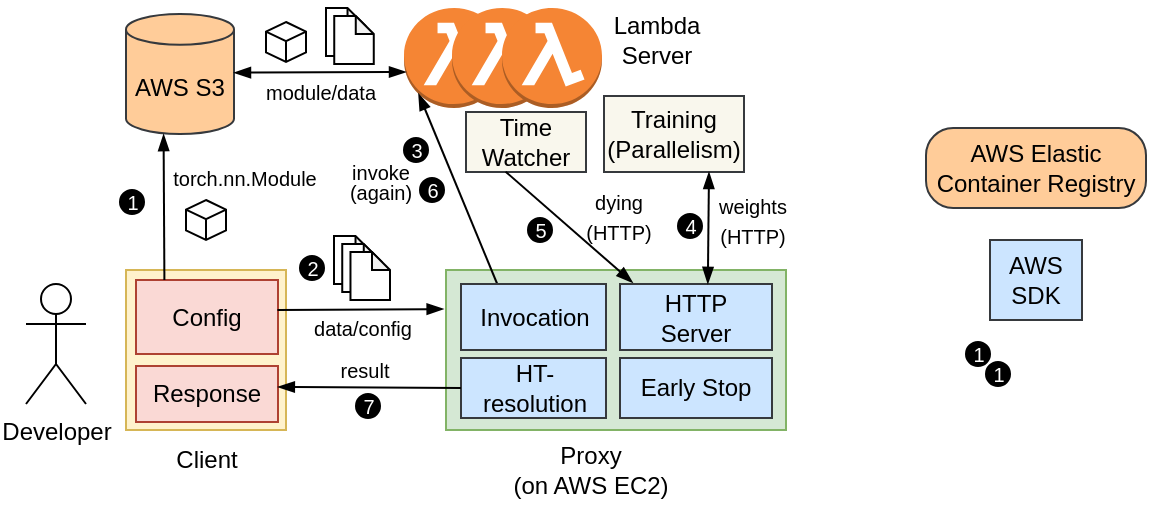 <mxfile version="21.6.1" type="device">
  <diagram name="第 1 页" id="vYGmFmP2Lva24OXTDVVa">
    <mxGraphModel dx="481" dy="329" grid="1" gridSize="10" guides="1" tooltips="1" connect="1" arrows="1" fold="1" page="1" pageScale="1" pageWidth="827" pageHeight="1169" math="0" shadow="0">
      <root>
        <mxCell id="0" />
        <mxCell id="1" parent="0" />
        <mxCell id="0ty1MtPIsn8DT-ruyWdK-3" value="AWS Elastic Container Registry" style="rounded=1;whiteSpace=wrap;html=1;fillColor=#ffcc99;strokeColor=#36393d;arcSize=34;" parent="1" vertex="1">
          <mxGeometry x="600" y="169" width="110" height="40" as="geometry" />
        </mxCell>
        <mxCell id="0ty1MtPIsn8DT-ruyWdK-4" value="AWS S3" style="shape=cylinder3;whiteSpace=wrap;html=1;boundedLbl=1;backgroundOutline=1;size=7.692;fillColor=#ffcc99;strokeColor=#36393d;" parent="1" vertex="1">
          <mxGeometry x="200" y="112" width="54" height="60" as="geometry" />
        </mxCell>
        <mxCell id="0ty1MtPIsn8DT-ruyWdK-6" value="" style="outlineConnect=0;dashed=0;verticalLabelPosition=bottom;verticalAlign=top;align=center;html=1;shape=mxgraph.aws3.lambda_function;fillColor=#F58534;gradientColor=none;" parent="1" vertex="1">
          <mxGeometry x="339" y="109" width="50" height="50" as="geometry" />
        </mxCell>
        <mxCell id="0ty1MtPIsn8DT-ruyWdK-8" value="" style="rounded=0;whiteSpace=wrap;html=1;fillColor=#fff2cc;strokeColor=#d6b656;" parent="1" vertex="1">
          <mxGeometry x="200" y="240" width="80" height="80" as="geometry" />
        </mxCell>
        <mxCell id="0ty1MtPIsn8DT-ruyWdK-1" value="AWS SDK" style="rounded=0;whiteSpace=wrap;html=1;fillColor=#cce5ff;strokeColor=#36393d;" parent="1" vertex="1">
          <mxGeometry x="632" y="225" width="46" height="40" as="geometry" />
        </mxCell>
        <mxCell id="0ty1MtPIsn8DT-ruyWdK-10" value="Developer" style="shape=umlActor;verticalLabelPosition=bottom;verticalAlign=top;html=1;outlineConnect=0;" parent="1" vertex="1">
          <mxGeometry x="150" y="247" width="30" height="60" as="geometry" />
        </mxCell>
        <mxCell id="0ty1MtPIsn8DT-ruyWdK-14" value="&lt;font style=&quot;font-size: 10px;&quot;&gt;torch.nn.Module&lt;/font&gt;" style="text;html=1;align=center;verticalAlign=middle;resizable=0;points=[];autosize=1;strokeColor=none;fillColor=none;rotation=0;" parent="1" vertex="1">
          <mxGeometry x="209" y="179" width="100" height="30" as="geometry" />
        </mxCell>
        <mxCell id="0ty1MtPIsn8DT-ruyWdK-17" value="Client" style="text;html=1;align=center;verticalAlign=middle;resizable=0;points=[];autosize=1;strokeColor=none;fillColor=none;" parent="1" vertex="1">
          <mxGeometry x="215" y="320" width="50" height="30" as="geometry" />
        </mxCell>
        <mxCell id="0ty1MtPIsn8DT-ruyWdK-22" value="" style="group" parent="1" vertex="1" connectable="0">
          <mxGeometry x="304" y="223" width="28" height="32" as="geometry" />
        </mxCell>
        <mxCell id="0ty1MtPIsn8DT-ruyWdK-18" value="" style="shape=note;whiteSpace=wrap;html=1;backgroundOutline=1;darkOpacity=0.05;size=9;" parent="0ty1MtPIsn8DT-ruyWdK-22" vertex="1">
          <mxGeometry width="19.765" height="24" as="geometry" />
        </mxCell>
        <mxCell id="0ty1MtPIsn8DT-ruyWdK-19" value="" style="shape=note;whiteSpace=wrap;html=1;backgroundOutline=1;darkOpacity=0.05;size=9;" parent="0ty1MtPIsn8DT-ruyWdK-22" vertex="1">
          <mxGeometry x="4.118" y="4" width="19.765" height="24" as="geometry" />
        </mxCell>
        <mxCell id="0ty1MtPIsn8DT-ruyWdK-20" value="" style="shape=note;whiteSpace=wrap;html=1;backgroundOutline=1;darkOpacity=0.05;size=9;" parent="0ty1MtPIsn8DT-ruyWdK-22" vertex="1">
          <mxGeometry x="8.235" y="8" width="19.765" height="24" as="geometry" />
        </mxCell>
        <mxCell id="0ty1MtPIsn8DT-ruyWdK-23" value="&lt;font style=&quot;font-size: 10px;&quot;&gt;data/config&lt;/font&gt;" style="text;html=1;align=center;verticalAlign=middle;resizable=0;points=[];autosize=1;strokeColor=none;fillColor=none;" parent="1" vertex="1">
          <mxGeometry x="283" y="254" width="70" height="30" as="geometry" />
        </mxCell>
        <mxCell id="0ty1MtPIsn8DT-ruyWdK-25" value="Config" style="rounded=0;whiteSpace=wrap;html=1;fillColor=#fad9d5;strokeColor=#ae4132;" parent="1" vertex="1">
          <mxGeometry x="205" y="245" width="71" height="37" as="geometry" />
        </mxCell>
        <mxCell id="vOYcjfGLHSD7jjnJ-SRt-3" value="" style="endArrow=blockThin;html=1;rounded=0;exitX=0.2;exitY=0;exitDx=0;exitDy=0;exitPerimeter=0;entryX=0.348;entryY=1.001;entryDx=0;entryDy=0;entryPerimeter=0;endFill=1;" parent="1" source="0ty1MtPIsn8DT-ruyWdK-25" target="0ty1MtPIsn8DT-ruyWdK-4" edge="1">
          <mxGeometry width="50" height="50" relative="1" as="geometry">
            <mxPoint x="219.71" y="236" as="sourcePoint" />
            <mxPoint x="220" y="171" as="targetPoint" />
          </mxGeometry>
        </mxCell>
        <mxCell id="vOYcjfGLHSD7jjnJ-SRt-5" value="" style="endArrow=blockThin;startArrow=blockThin;html=1;rounded=0;exitX=0.973;exitY=0.444;exitDx=0;exitDy=0;exitPerimeter=0;endFill=1;startFill=1;" parent="1" edge="1">
          <mxGeometry width="50" height="50" relative="1" as="geometry">
            <mxPoint x="254.002" y="141.32" as="sourcePoint" />
            <mxPoint x="340" y="141" as="targetPoint" />
          </mxGeometry>
        </mxCell>
        <mxCell id="vOYcjfGLHSD7jjnJ-SRt-11" value="" style="html=1;shape=mxgraph.basic.isocube;isoAngle=15;" parent="1" vertex="1">
          <mxGeometry x="270" y="116" width="20" height="20" as="geometry" />
        </mxCell>
        <mxCell id="vOYcjfGLHSD7jjnJ-SRt-12" value="" style="group" parent="1" vertex="1" connectable="0">
          <mxGeometry x="300" y="109" width="28" height="32" as="geometry" />
        </mxCell>
        <mxCell id="vOYcjfGLHSD7jjnJ-SRt-13" value="" style="shape=note;whiteSpace=wrap;html=1;backgroundOutline=1;darkOpacity=0.05;size=9;" parent="vOYcjfGLHSD7jjnJ-SRt-12" vertex="1">
          <mxGeometry width="19.765" height="24" as="geometry" />
        </mxCell>
        <mxCell id="vOYcjfGLHSD7jjnJ-SRt-14" value="" style="shape=note;whiteSpace=wrap;html=1;backgroundOutline=1;darkOpacity=0.05;size=9;" parent="vOYcjfGLHSD7jjnJ-SRt-12" vertex="1">
          <mxGeometry x="4.118" y="4" width="19.765" height="24" as="geometry" />
        </mxCell>
        <mxCell id="vOYcjfGLHSD7jjnJ-SRt-23" value="" style="endArrow=blockThin;html=1;rounded=0;exitX=0.996;exitY=0.406;exitDx=0;exitDy=0;entryX=-0.007;entryY=0.244;entryDx=0;entryDy=0;exitPerimeter=0;endFill=1;entryPerimeter=0;" parent="1" source="0ty1MtPIsn8DT-ruyWdK-25" target="vOYcjfGLHSD7jjnJ-SRt-28" edge="1">
          <mxGeometry width="50" height="50" relative="1" as="geometry">
            <mxPoint x="300" y="300" as="sourcePoint" />
            <mxPoint x="360" y="257" as="targetPoint" />
          </mxGeometry>
        </mxCell>
        <mxCell id="vOYcjfGLHSD7jjnJ-SRt-24" value="Proxy&lt;br&gt;(on AWS EC2)" style="text;html=1;align=center;verticalAlign=middle;resizable=0;points=[];autosize=1;strokeColor=none;fillColor=none;" parent="1" vertex="1">
          <mxGeometry x="382" y="320" width="100" height="40" as="geometry" />
        </mxCell>
        <mxCell id="vOYcjfGLHSD7jjnJ-SRt-25" value="" style="outlineConnect=0;dashed=0;verticalLabelPosition=bottom;verticalAlign=top;align=center;html=1;shape=mxgraph.aws3.lambda_function;fillColor=#F58534;gradientColor=none;" parent="1" vertex="1">
          <mxGeometry x="363" y="109" width="50" height="50" as="geometry" />
        </mxCell>
        <mxCell id="vOYcjfGLHSD7jjnJ-SRt-26" value="" style="outlineConnect=0;dashed=0;verticalLabelPosition=bottom;verticalAlign=top;align=center;html=1;shape=mxgraph.aws3.lambda_function;fillColor=#F58534;gradientColor=none;" parent="1" vertex="1">
          <mxGeometry x="388" y="109" width="50" height="50" as="geometry" />
        </mxCell>
        <mxCell id="vOYcjfGLHSD7jjnJ-SRt-28" value="" style="rounded=0;whiteSpace=wrap;html=1;fillColor=#d5e8d4;strokeColor=#82b366;" parent="1" vertex="1">
          <mxGeometry x="360" y="240" width="170" height="80" as="geometry" />
        </mxCell>
        <mxCell id="vOYcjfGLHSD7jjnJ-SRt-27" value="HTTP&lt;br&gt;Server" style="rounded=0;whiteSpace=wrap;html=1;fillColor=#cce5ff;strokeColor=#36393d;" parent="1" vertex="1">
          <mxGeometry x="447" y="247" width="76" height="33" as="geometry" />
        </mxCell>
        <mxCell id="vOYcjfGLHSD7jjnJ-SRt-30" value="Time Watcher" style="rounded=0;whiteSpace=wrap;html=1;fillColor=#f9f7ed;strokeColor=#36393d;" parent="1" vertex="1">
          <mxGeometry x="370" y="161" width="60" height="30" as="geometry" />
        </mxCell>
        <mxCell id="vOYcjfGLHSD7jjnJ-SRt-31" value="Training&lt;br&gt;(Parallelism)" style="rounded=0;whiteSpace=wrap;html=1;fillColor=#f9f7ed;strokeColor=#36393d;" parent="1" vertex="1">
          <mxGeometry x="439" y="153" width="70" height="38" as="geometry" />
        </mxCell>
        <mxCell id="vOYcjfGLHSD7jjnJ-SRt-33" value="" style="endArrow=blockThin;startArrow=blockThin;html=1;rounded=0;entryX=0.75;entryY=1;entryDx=0;entryDy=0;endFill=1;startFill=1;exitX=0.578;exitY=-0.002;exitDx=0;exitDy=0;exitPerimeter=0;" parent="1" source="vOYcjfGLHSD7jjnJ-SRt-27" target="vOYcjfGLHSD7jjnJ-SRt-31" edge="1">
          <mxGeometry width="50" height="50" relative="1" as="geometry">
            <mxPoint x="492" y="240" as="sourcePoint" />
            <mxPoint x="477.71" y="179" as="targetPoint" />
          </mxGeometry>
        </mxCell>
        <mxCell id="neycpDrNxqpwpsXbRo6l-1" style="rounded=0;orthogonalLoop=1;jettySize=auto;html=1;exitX=0.25;exitY=0;exitDx=0;exitDy=0;entryX=0.145;entryY=0.855;entryDx=0;entryDy=0;entryPerimeter=0;endArrow=blockThin;endFill=1;" parent="1" source="vOYcjfGLHSD7jjnJ-SRt-34" target="0ty1MtPIsn8DT-ruyWdK-6" edge="1">
          <mxGeometry relative="1" as="geometry">
            <mxPoint x="375.625" y="247" as="sourcePoint" />
            <mxPoint x="359" y="159" as="targetPoint" />
          </mxGeometry>
        </mxCell>
        <mxCell id="vOYcjfGLHSD7jjnJ-SRt-34" value="Invocation" style="rounded=0;whiteSpace=wrap;html=1;fillColor=#cce5ff;strokeColor=#36393d;" parent="1" vertex="1">
          <mxGeometry x="367.5" y="247" width="72.5" height="33" as="geometry" />
        </mxCell>
        <mxCell id="vOYcjfGLHSD7jjnJ-SRt-39" value="&lt;p style=&quot;line-height: 80%;&quot;&gt;&lt;font style=&quot;font-size: 10px;&quot;&gt;invoke&lt;br&gt;(again)&lt;/font&gt;&lt;/p&gt;" style="text;html=1;align=center;verticalAlign=middle;resizable=0;points=[];autosize=1;strokeColor=none;fillColor=none;rotation=0;" parent="1" vertex="1">
          <mxGeometry x="302" y="166" width="50" height="60" as="geometry" />
        </mxCell>
        <mxCell id="vOYcjfGLHSD7jjnJ-SRt-40" value="HT-resolution" style="rounded=0;whiteSpace=wrap;html=1;fillColor=#cce5ff;strokeColor=#36393d;" parent="1" vertex="1">
          <mxGeometry x="367.5" y="284" width="72.5" height="30" as="geometry" />
        </mxCell>
        <mxCell id="vOYcjfGLHSD7jjnJ-SRt-41" value="Response" style="rounded=0;whiteSpace=wrap;html=1;fillColor=#fad9d5;strokeColor=#ae4132;" parent="1" vertex="1">
          <mxGeometry x="205" y="288" width="71" height="28" as="geometry" />
        </mxCell>
        <mxCell id="vOYcjfGLHSD7jjnJ-SRt-42" value="Lambda&lt;br&gt;Server" style="text;html=1;align=center;verticalAlign=middle;resizable=0;points=[];autosize=1;strokeColor=none;fillColor=none;" parent="1" vertex="1">
          <mxGeometry x="430" y="105" width="70" height="40" as="geometry" />
        </mxCell>
        <mxCell id="vOYcjfGLHSD7jjnJ-SRt-43" value="&lt;font style=&quot;font-size: 10px;&quot;&gt;weights&lt;br&gt;(HTTP)&lt;/font&gt;" style="text;html=1;align=center;verticalAlign=middle;resizable=0;points=[];autosize=1;strokeColor=none;fillColor=none;" parent="1" vertex="1">
          <mxGeometry x="483" y="195" width="60" height="40" as="geometry" />
        </mxCell>
        <mxCell id="vOYcjfGLHSD7jjnJ-SRt-44" value="" style="endArrow=blockThin;html=1;rounded=0;exitX=0;exitY=0.5;exitDx=0;exitDy=0;entryX=0.999;entryY=0.374;entryDx=0;entryDy=0;endFill=1;entryPerimeter=0;" parent="1" source="vOYcjfGLHSD7jjnJ-SRt-40" target="vOYcjfGLHSD7jjnJ-SRt-41" edge="1">
          <mxGeometry width="50" height="50" relative="1" as="geometry">
            <mxPoint x="367.5" y="296" as="sourcePoint" />
            <mxPoint x="277" y="299.0" as="targetPoint" />
          </mxGeometry>
        </mxCell>
        <mxCell id="neycpDrNxqpwpsXbRo6l-3" value="" style="html=1;shape=mxgraph.basic.isocube;isoAngle=15;" parent="1" vertex="1">
          <mxGeometry x="230" y="205" width="20" height="20" as="geometry" />
        </mxCell>
        <mxCell id="neycpDrNxqpwpsXbRo6l-7" value="1" style="verticalLabelPosition=middle;verticalAlign=middle;html=1;shape=mxgraph.flowchart.on-page_reference;fillColor=#000000;labelPosition=center;align=center;fontColor=#FFFFFF;fontSize=10;" parent="1" vertex="1">
          <mxGeometry x="197" y="200" width="12" height="12" as="geometry" />
        </mxCell>
        <mxCell id="neycpDrNxqpwpsXbRo6l-8" value="2" style="verticalLabelPosition=middle;verticalAlign=middle;html=1;shape=mxgraph.flowchart.on-page_reference;fillColor=#000000;labelPosition=center;align=center;fontColor=#FFFFFF;fontSize=10;" parent="1" vertex="1">
          <mxGeometry x="287" y="233" width="12" height="12" as="geometry" />
        </mxCell>
        <mxCell id="neycpDrNxqpwpsXbRo6l-10" value="3" style="verticalLabelPosition=middle;verticalAlign=middle;html=1;shape=mxgraph.flowchart.on-page_reference;fillColor=#000000;labelPosition=center;align=center;fontColor=#FFFFFF;fontSize=10;" parent="1" vertex="1">
          <mxGeometry x="339" y="174" width="12" height="12" as="geometry" />
        </mxCell>
        <mxCell id="neycpDrNxqpwpsXbRo6l-11" value="1" style="verticalLabelPosition=middle;verticalAlign=middle;html=1;shape=mxgraph.flowchart.on-page_reference;fillColor=#000000;labelPosition=center;align=center;fontColor=#FFFFFF;fontSize=10;" parent="1" vertex="1">
          <mxGeometry x="620" y="276" width="12" height="12" as="geometry" />
        </mxCell>
        <mxCell id="neycpDrNxqpwpsXbRo6l-12" value="1" style="verticalLabelPosition=middle;verticalAlign=middle;html=1;shape=mxgraph.flowchart.on-page_reference;fillColor=#000000;labelPosition=center;align=center;fontColor=#FFFFFF;fontSize=10;" parent="1" vertex="1">
          <mxGeometry x="630" y="286" width="12" height="12" as="geometry" />
        </mxCell>
        <mxCell id="neycpDrNxqpwpsXbRo6l-15" value="4" style="verticalLabelPosition=middle;verticalAlign=middle;html=1;shape=mxgraph.flowchart.on-page_reference;fillColor=#000000;labelPosition=center;align=center;fontColor=#FFFFFF;fontSize=10;" parent="1" vertex="1">
          <mxGeometry x="476" y="212" width="12" height="12" as="geometry" />
        </mxCell>
        <mxCell id="neycpDrNxqpwpsXbRo6l-16" value="5" style="verticalLabelPosition=middle;verticalAlign=middle;html=1;shape=mxgraph.flowchart.on-page_reference;fillColor=#000000;labelPosition=center;align=center;fontColor=#FFFFFF;fontSize=10;" parent="1" vertex="1">
          <mxGeometry x="401" y="214" width="12" height="12" as="geometry" />
        </mxCell>
        <mxCell id="neycpDrNxqpwpsXbRo6l-18" value="6" style="verticalLabelPosition=middle;verticalAlign=middle;html=1;shape=mxgraph.flowchart.on-page_reference;fillColor=#000000;labelPosition=center;align=center;fontColor=#FFFFFF;fontSize=10;" parent="1" vertex="1">
          <mxGeometry x="347" y="194" width="12" height="12" as="geometry" />
        </mxCell>
        <mxCell id="neycpDrNxqpwpsXbRo6l-20" value="7" style="verticalLabelPosition=middle;verticalAlign=middle;html=1;shape=mxgraph.flowchart.on-page_reference;fillColor=#000000;labelPosition=center;align=center;fontColor=#FFFFFF;fontSize=10;" parent="1" vertex="1">
          <mxGeometry x="315" y="302" width="12" height="12" as="geometry" />
        </mxCell>
        <mxCell id="neycpDrNxqpwpsXbRo6l-21" value="&lt;font style=&quot;font-size: 10px;&quot;&gt;module/data&lt;/font&gt;" style="text;html=1;align=center;verticalAlign=middle;resizable=0;points=[];autosize=1;strokeColor=none;fillColor=none;" parent="1" vertex="1">
          <mxGeometry x="257" y="136" width="80" height="30" as="geometry" />
        </mxCell>
        <mxCell id="PV-bu-QnKwdIhHbQrde8-3" value="&lt;font style=&quot;font-size: 10px;&quot;&gt;dying&lt;br&gt;(HTTP)&lt;br&gt;&lt;/font&gt;" style="text;html=1;align=center;verticalAlign=middle;resizable=0;points=[];autosize=1;strokeColor=none;fillColor=none;" parent="1" vertex="1">
          <mxGeometry x="416" y="193" width="60" height="40" as="geometry" />
        </mxCell>
        <mxCell id="PV-bu-QnKwdIhHbQrde8-4" value="" style="endArrow=blockThin;html=1;rounded=0;exitX=0.33;exitY=0.994;exitDx=0;exitDy=0;exitPerimeter=0;entryX=0.084;entryY=-0.019;entryDx=0;entryDy=0;entryPerimeter=0;endFill=1;" parent="1" source="vOYcjfGLHSD7jjnJ-SRt-30" target="vOYcjfGLHSD7jjnJ-SRt-27" edge="1">
          <mxGeometry width="50" height="50" relative="1" as="geometry">
            <mxPoint x="420" y="270" as="sourcePoint" />
            <mxPoint x="470" y="220" as="targetPoint" />
          </mxGeometry>
        </mxCell>
        <mxCell id="PV-bu-QnKwdIhHbQrde8-5" value="Early Stop" style="rounded=0;whiteSpace=wrap;html=1;fillColor=#cce5ff;strokeColor=#36393d;" parent="1" vertex="1">
          <mxGeometry x="447" y="284" width="76" height="30" as="geometry" />
        </mxCell>
        <mxCell id="PV-bu-QnKwdIhHbQrde8-6" value="&lt;font style=&quot;font-size: 10px;&quot;&gt;result&lt;/font&gt;" style="text;html=1;align=center;verticalAlign=middle;resizable=0;points=[];autosize=1;strokeColor=none;fillColor=none;" parent="1" vertex="1">
          <mxGeometry x="294" y="275" width="50" height="30" as="geometry" />
        </mxCell>
      </root>
    </mxGraphModel>
  </diagram>
</mxfile>
